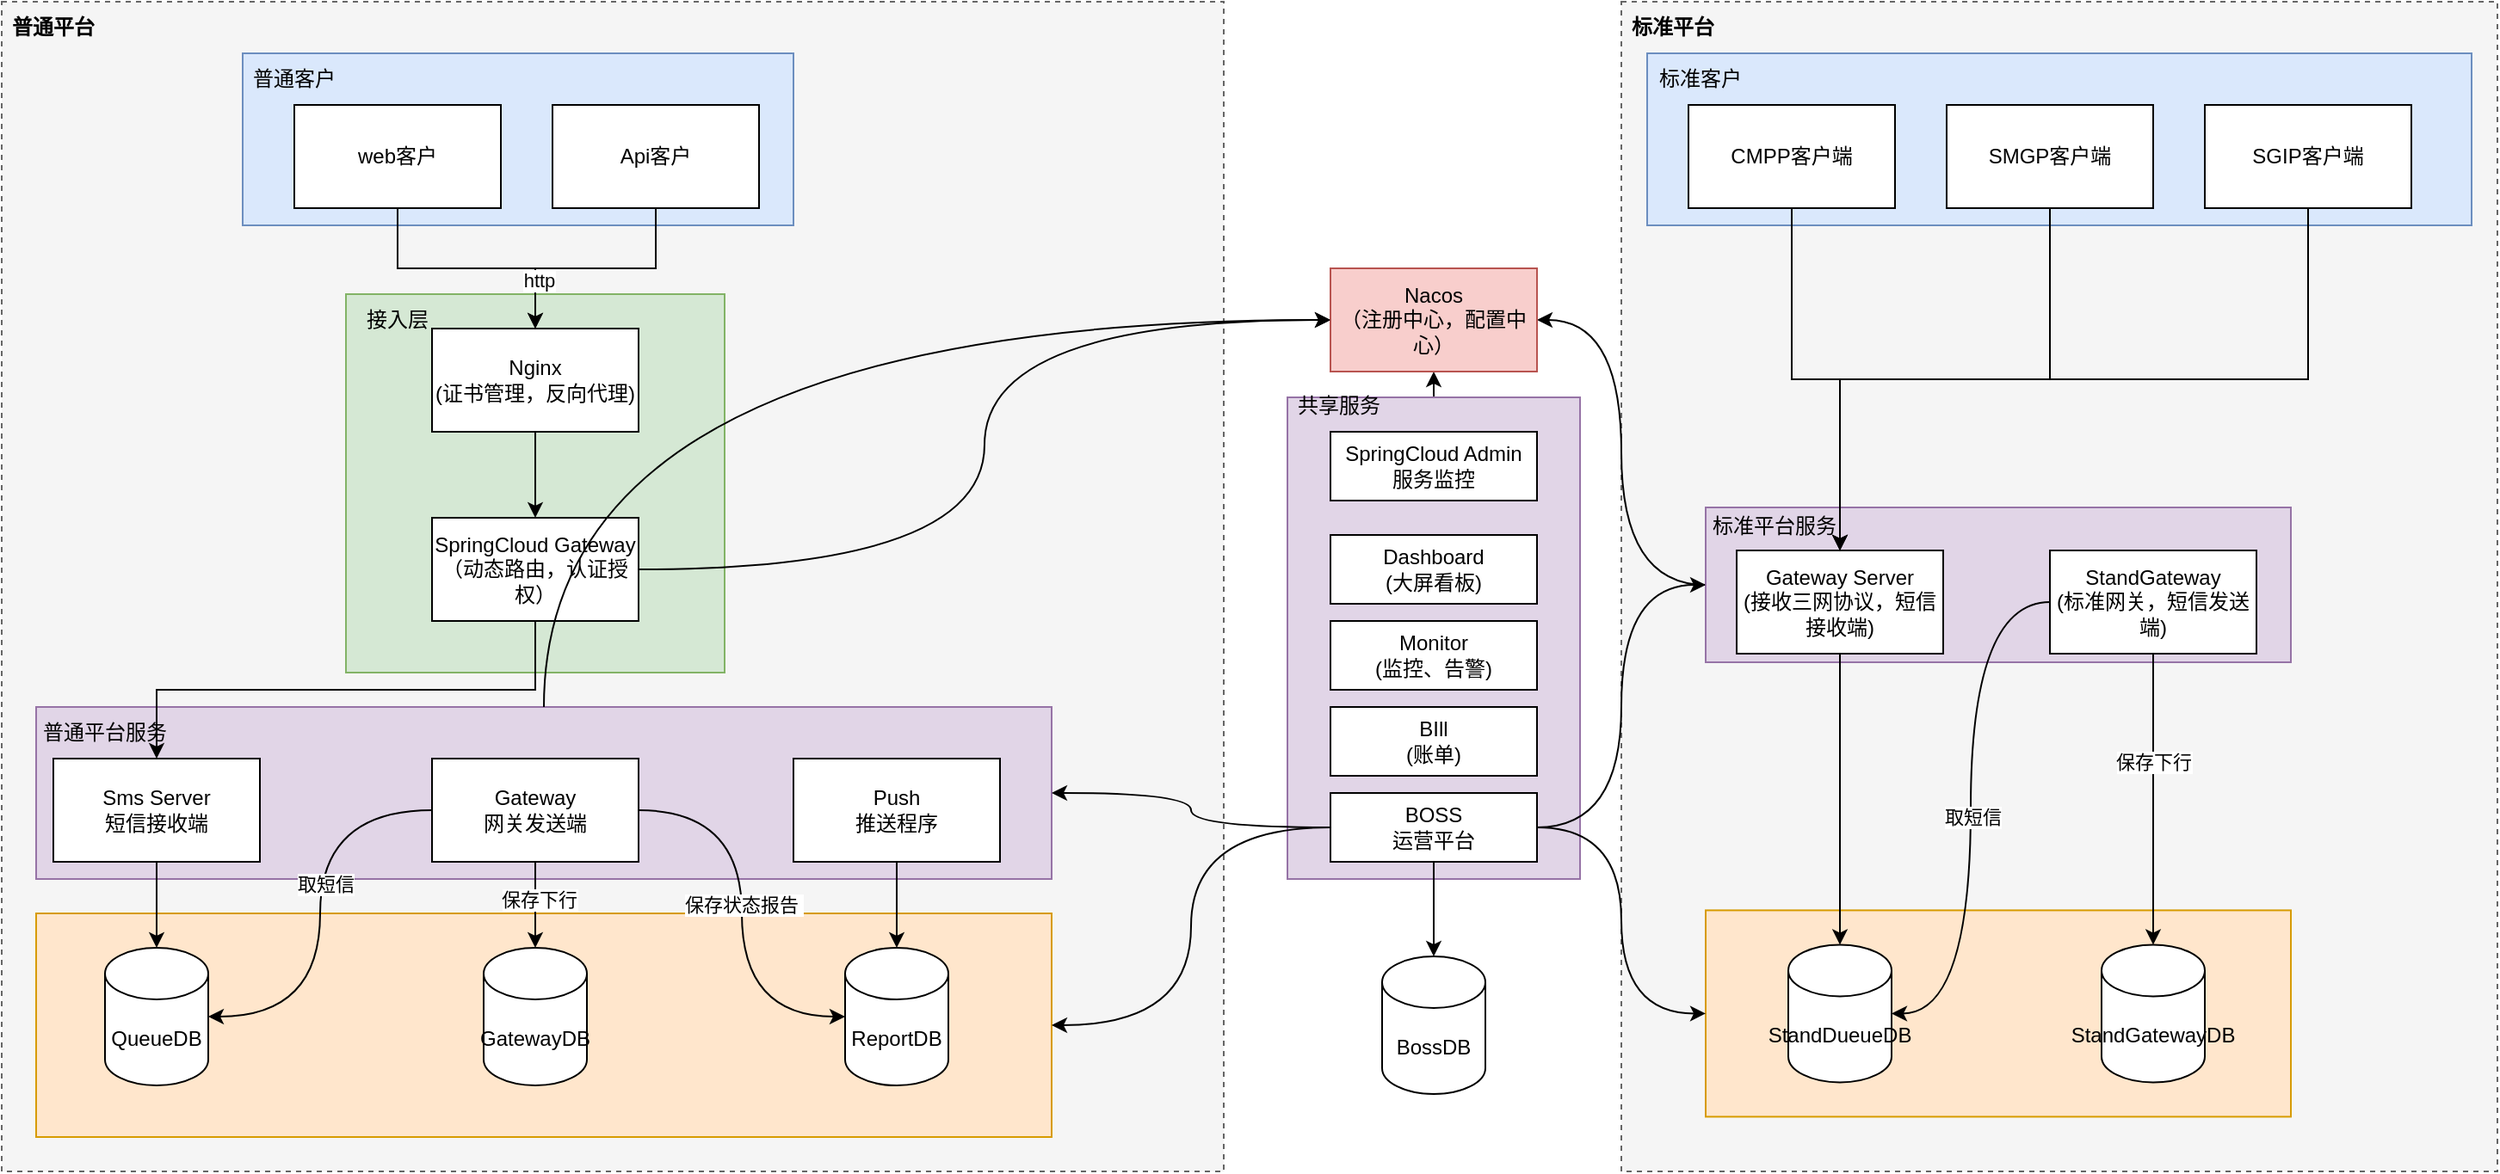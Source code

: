 <mxfile version="24.7.8">
  <diagram name="第 1 页" id="ZZtnOp_Xm3Je1tsyHX88">
    <mxGraphModel dx="1509" dy="785" grid="1" gridSize="10" guides="1" tooltips="1" connect="1" arrows="1" fold="1" page="1" pageScale="1" pageWidth="827" pageHeight="1169" math="0" shadow="0">
      <root>
        <mxCell id="0" />
        <mxCell id="1" parent="0" />
        <mxCell id="wKqaV-QkhD1benHEGnf--63" value="" style="rounded=0;whiteSpace=wrap;html=1;fillColor=#f5f5f5;fontColor=#333333;strokeColor=#666666;dashed=1;" vertex="1" parent="1">
          <mxGeometry x="1021" y="20" width="509" height="680" as="geometry" />
        </mxCell>
        <mxCell id="wKqaV-QkhD1benHEGnf--159" value="" style="rounded=0;whiteSpace=wrap;html=1;fillColor=#dae8fc;strokeColor=#6c8ebf;" vertex="1" parent="1">
          <mxGeometry x="1036" y="50" width="479" height="100" as="geometry" />
        </mxCell>
        <mxCell id="wKqaV-QkhD1benHEGnf--152" value="" style="rounded=0;whiteSpace=wrap;html=1;fillColor=#ffe6cc;strokeColor=#d79b00;" vertex="1" parent="1">
          <mxGeometry x="1070" y="548.21" width="340" height="120" as="geometry" />
        </mxCell>
        <mxCell id="wKqaV-QkhD1benHEGnf--153" style="edgeStyle=orthogonalEdgeStyle;rounded=0;orthogonalLoop=1;jettySize=auto;html=1;exitX=0;exitY=0.5;exitDx=0;exitDy=0;entryX=1;entryY=0.5;entryDx=0;entryDy=0;elbow=vertical;curved=1;" edge="1" parent="1" source="wKqaV-QkhD1benHEGnf--150" target="wKqaV-QkhD1benHEGnf--27">
          <mxGeometry relative="1" as="geometry" />
        </mxCell>
        <mxCell id="wKqaV-QkhD1benHEGnf--150" value="" style="rounded=0;whiteSpace=wrap;html=1;fillColor=#e1d5e7;strokeColor=#9673a6;" vertex="1" parent="1">
          <mxGeometry x="1070" y="314" width="340" height="90" as="geometry" />
        </mxCell>
        <mxCell id="wKqaV-QkhD1benHEGnf--140" style="edgeStyle=orthogonalEdgeStyle;rounded=0;orthogonalLoop=1;jettySize=auto;html=1;exitX=0.5;exitY=0;exitDx=0;exitDy=0;entryX=0.5;entryY=1;entryDx=0;entryDy=0;" edge="1" parent="1" source="wKqaV-QkhD1benHEGnf--133" target="wKqaV-QkhD1benHEGnf--27">
          <mxGeometry relative="1" as="geometry" />
        </mxCell>
        <mxCell id="wKqaV-QkhD1benHEGnf--133" value="" style="rounded=0;whiteSpace=wrap;html=1;fillColor=#e1d5e7;strokeColor=#9673a6;" vertex="1" parent="1">
          <mxGeometry x="827" y="250" width="170" height="280" as="geometry" />
        </mxCell>
        <mxCell id="wKqaV-QkhD1benHEGnf--61" value="" style="rounded=0;whiteSpace=wrap;html=1;fillColor=#f5f5f5;fontColor=#333333;strokeColor=#666666;dashed=1;" vertex="1" parent="1">
          <mxGeometry x="80" y="20" width="710" height="680" as="geometry" />
        </mxCell>
        <mxCell id="wKqaV-QkhD1benHEGnf--123" value="" style="rounded=0;whiteSpace=wrap;html=1;fillColor=#ffe6cc;strokeColor=#d79b00;" vertex="1" parent="1">
          <mxGeometry x="100" y="550" width="590" height="130" as="geometry" />
        </mxCell>
        <mxCell id="wKqaV-QkhD1benHEGnf--84" value="" style="rounded=0;whiteSpace=wrap;html=1;fillColor=#e1d5e7;strokeColor=#9673a6;" vertex="1" parent="1">
          <mxGeometry x="100" y="430" width="590" height="100" as="geometry" />
        </mxCell>
        <mxCell id="wKqaV-QkhD1benHEGnf--79" value="" style="rounded=0;whiteSpace=wrap;html=1;fillColor=#d5e8d4;strokeColor=#82b366;" vertex="1" parent="1">
          <mxGeometry x="280" y="190" width="220" height="220" as="geometry" />
        </mxCell>
        <mxCell id="wKqaV-QkhD1benHEGnf--59" value="" style="rounded=0;whiteSpace=wrap;html=1;fillColor=#dae8fc;strokeColor=#6c8ebf;" vertex="1" parent="1">
          <mxGeometry x="220" y="50" width="320" height="100" as="geometry" />
        </mxCell>
        <mxCell id="wKqaV-QkhD1benHEGnf--28" style="edgeStyle=orthogonalEdgeStyle;rounded=0;orthogonalLoop=1;jettySize=auto;html=1;exitX=0.5;exitY=1;exitDx=0;exitDy=0;" edge="1" parent="1" source="wKqaV-QkhD1benHEGnf--1" target="wKqaV-QkhD1benHEGnf--24">
          <mxGeometry relative="1" as="geometry" />
        </mxCell>
        <mxCell id="wKqaV-QkhD1benHEGnf--1" value="web客户" style="rounded=0;whiteSpace=wrap;html=1;" vertex="1" parent="1">
          <mxGeometry x="250" y="80" width="120" height="60" as="geometry" />
        </mxCell>
        <mxCell id="wKqaV-QkhD1benHEGnf--30" style="edgeStyle=orthogonalEdgeStyle;rounded=0;orthogonalLoop=1;jettySize=auto;html=1;exitX=0.5;exitY=1;exitDx=0;exitDy=0;entryX=0.5;entryY=0;entryDx=0;entryDy=0;" edge="1" parent="1" source="wKqaV-QkhD1benHEGnf--2" target="wKqaV-QkhD1benHEGnf--24">
          <mxGeometry relative="1" as="geometry" />
        </mxCell>
        <mxCell id="wKqaV-QkhD1benHEGnf--66" value="http" style="edgeLabel;html=1;align=center;verticalAlign=middle;resizable=0;points=[];" vertex="1" connectable="0" parent="wKqaV-QkhD1benHEGnf--30">
          <mxGeometry x="0.6" y="2" relative="1" as="geometry">
            <mxPoint as="offset" />
          </mxGeometry>
        </mxCell>
        <mxCell id="wKqaV-QkhD1benHEGnf--2" value="Api客户" style="rounded=0;whiteSpace=wrap;html=1;" vertex="1" parent="1">
          <mxGeometry x="400" y="80" width="120" height="60" as="geometry" />
        </mxCell>
        <mxCell id="wKqaV-QkhD1benHEGnf--31" style="edgeStyle=orthogonalEdgeStyle;rounded=0;orthogonalLoop=1;jettySize=auto;html=1;exitX=0.5;exitY=1;exitDx=0;exitDy=0;entryX=0.5;entryY=0;entryDx=0;entryDy=0;" edge="1" parent="1" source="wKqaV-QkhD1benHEGnf--24" target="wKqaV-QkhD1benHEGnf--25">
          <mxGeometry relative="1" as="geometry" />
        </mxCell>
        <mxCell id="wKqaV-QkhD1benHEGnf--24" value="Nginx&lt;br&gt;(证书管理，反向代理)" style="rounded=0;whiteSpace=wrap;html=1;" vertex="1" parent="1">
          <mxGeometry x="330" y="210" width="120" height="60" as="geometry" />
        </mxCell>
        <mxCell id="wKqaV-QkhD1benHEGnf--32" style="edgeStyle=orthogonalEdgeStyle;rounded=0;orthogonalLoop=1;jettySize=auto;html=1;exitX=1;exitY=0.5;exitDx=0;exitDy=0;entryX=0;entryY=0.5;entryDx=0;entryDy=0;elbow=vertical;curved=1;" edge="1" parent="1" source="wKqaV-QkhD1benHEGnf--25" target="wKqaV-QkhD1benHEGnf--27">
          <mxGeometry relative="1" as="geometry" />
        </mxCell>
        <mxCell id="wKqaV-QkhD1benHEGnf--115" style="edgeStyle=orthogonalEdgeStyle;rounded=0;orthogonalLoop=1;jettySize=auto;html=1;exitX=0.5;exitY=1;exitDx=0;exitDy=0;" edge="1" parent="1" source="wKqaV-QkhD1benHEGnf--25" target="wKqaV-QkhD1benHEGnf--26">
          <mxGeometry relative="1" as="geometry" />
        </mxCell>
        <mxCell id="wKqaV-QkhD1benHEGnf--25" value="SpringCloud Gateway&lt;br&gt;（动态路由，认证授权）" style="rounded=0;whiteSpace=wrap;html=1;" vertex="1" parent="1">
          <mxGeometry x="330" y="320" width="120" height="60" as="geometry" />
        </mxCell>
        <mxCell id="wKqaV-QkhD1benHEGnf--26" value="Sms Server&lt;br&gt;短信接收端" style="rounded=0;whiteSpace=wrap;html=1;" vertex="1" parent="1">
          <mxGeometry x="110" y="460" width="120" height="60" as="geometry" />
        </mxCell>
        <mxCell id="wKqaV-QkhD1benHEGnf--27" value="Nacos&lt;br&gt;（注册中心，配置中心）" style="rounded=0;whiteSpace=wrap;html=1;fillColor=#f8cecc;strokeColor=#b85450;" vertex="1" parent="1">
          <mxGeometry x="852" y="175" width="120" height="60" as="geometry" />
        </mxCell>
        <mxCell id="wKqaV-QkhD1benHEGnf--39" value="QueueDB" style="shape=cylinder3;whiteSpace=wrap;html=1;boundedLbl=1;backgroundOutline=1;size=15;" vertex="1" parent="1">
          <mxGeometry x="140" y="570" width="60" height="80" as="geometry" />
        </mxCell>
        <mxCell id="wKqaV-QkhD1benHEGnf--41" style="edgeStyle=orthogonalEdgeStyle;rounded=0;orthogonalLoop=1;jettySize=auto;html=1;exitX=0.5;exitY=1;exitDx=0;exitDy=0;entryX=0.5;entryY=0;entryDx=0;entryDy=0;entryPerimeter=0;" edge="1" parent="1" source="wKqaV-QkhD1benHEGnf--26" target="wKqaV-QkhD1benHEGnf--39">
          <mxGeometry relative="1" as="geometry" />
        </mxCell>
        <mxCell id="wKqaV-QkhD1benHEGnf--50" style="edgeStyle=orthogonalEdgeStyle;rounded=0;orthogonalLoop=1;jettySize=auto;html=1;exitX=0.5;exitY=1;exitDx=0;exitDy=0;" edge="1" parent="1" source="wKqaV-QkhD1benHEGnf--45" target="wKqaV-QkhD1benHEGnf--49">
          <mxGeometry relative="1" as="geometry" />
        </mxCell>
        <mxCell id="wKqaV-QkhD1benHEGnf--102" value="保存下行" style="edgeLabel;html=1;align=center;verticalAlign=middle;resizable=0;points=[];" vertex="1" connectable="0" parent="wKqaV-QkhD1benHEGnf--50">
          <mxGeometry x="-0.147" y="2" relative="1" as="geometry">
            <mxPoint as="offset" />
          </mxGeometry>
        </mxCell>
        <mxCell id="wKqaV-QkhD1benHEGnf--45" value="Gateway&lt;br&gt;网关发送端" style="rounded=0;whiteSpace=wrap;html=1;" vertex="1" parent="1">
          <mxGeometry x="330" y="460" width="120" height="60" as="geometry" />
        </mxCell>
        <mxCell id="wKqaV-QkhD1benHEGnf--48" value="ReportDB" style="shape=cylinder3;whiteSpace=wrap;html=1;boundedLbl=1;backgroundOutline=1;size=15;" vertex="1" parent="1">
          <mxGeometry x="570" y="570" width="60" height="80" as="geometry" />
        </mxCell>
        <mxCell id="wKqaV-QkhD1benHEGnf--49" value="GatewayDB" style="shape=cylinder3;whiteSpace=wrap;html=1;boundedLbl=1;backgroundOutline=1;size=15;" vertex="1" parent="1">
          <mxGeometry x="360" y="570" width="60" height="80" as="geometry" />
        </mxCell>
        <mxCell id="wKqaV-QkhD1benHEGnf--54" value="BossDB" style="shape=cylinder3;whiteSpace=wrap;html=1;boundedLbl=1;backgroundOutline=1;size=15;" vertex="1" parent="1">
          <mxGeometry x="882" y="575" width="60" height="80" as="geometry" />
        </mxCell>
        <mxCell id="wKqaV-QkhD1benHEGnf--81" style="edgeStyle=orthogonalEdgeStyle;rounded=0;orthogonalLoop=1;jettySize=auto;html=1;exitX=0.5;exitY=1;exitDx=0;exitDy=0;" edge="1" parent="1" source="wKqaV-QkhD1benHEGnf--56" target="wKqaV-QkhD1benHEGnf--48">
          <mxGeometry relative="1" as="geometry" />
        </mxCell>
        <mxCell id="wKqaV-QkhD1benHEGnf--56" value="Push&lt;br&gt;推送程序" style="rounded=0;whiteSpace=wrap;html=1;" vertex="1" parent="1">
          <mxGeometry x="540" y="460" width="120" height="60" as="geometry" />
        </mxCell>
        <mxCell id="wKqaV-QkhD1benHEGnf--60" value="普通客户" style="text;html=1;align=center;verticalAlign=middle;whiteSpace=wrap;rounded=0;" vertex="1" parent="1">
          <mxGeometry x="220" y="50" width="60" height="30" as="geometry" />
        </mxCell>
        <mxCell id="wKqaV-QkhD1benHEGnf--62" value="普通平台" style="text;html=1;align=center;verticalAlign=middle;whiteSpace=wrap;rounded=0;fontStyle=1" vertex="1" parent="1">
          <mxGeometry x="80" y="20" width="60" height="30" as="geometry" />
        </mxCell>
        <mxCell id="wKqaV-QkhD1benHEGnf--65" value="标准平台" style="text;html=1;align=center;verticalAlign=middle;whiteSpace=wrap;rounded=0;fontStyle=1" vertex="1" parent="1">
          <mxGeometry x="1021" y="20" width="60" height="30" as="geometry" />
        </mxCell>
        <mxCell id="wKqaV-QkhD1benHEGnf--71" style="edgeStyle=orthogonalEdgeStyle;rounded=0;orthogonalLoop=1;jettySize=auto;html=1;exitX=0.5;exitY=1;exitDx=0;exitDy=0;" edge="1" parent="1" source="wKqaV-QkhD1benHEGnf--67" target="wKqaV-QkhD1benHEGnf--70">
          <mxGeometry relative="1" as="geometry" />
        </mxCell>
        <mxCell id="wKqaV-QkhD1benHEGnf--67" value="CMPP客户端" style="rounded=0;whiteSpace=wrap;html=1;" vertex="1" parent="1">
          <mxGeometry x="1060" y="80" width="120" height="60" as="geometry" />
        </mxCell>
        <mxCell id="wKqaV-QkhD1benHEGnf--73" style="edgeStyle=orthogonalEdgeStyle;rounded=0;orthogonalLoop=1;jettySize=auto;html=1;exitX=0.5;exitY=1;exitDx=0;exitDy=0;entryX=0.5;entryY=0;entryDx=0;entryDy=0;" edge="1" parent="1" source="wKqaV-QkhD1benHEGnf--68" target="wKqaV-QkhD1benHEGnf--70">
          <mxGeometry relative="1" as="geometry" />
        </mxCell>
        <mxCell id="wKqaV-QkhD1benHEGnf--68" value="SMGP客户端" style="rounded=0;whiteSpace=wrap;html=1;" vertex="1" parent="1">
          <mxGeometry x="1210" y="80" width="120" height="60" as="geometry" />
        </mxCell>
        <mxCell id="wKqaV-QkhD1benHEGnf--72" style="edgeStyle=orthogonalEdgeStyle;rounded=0;orthogonalLoop=1;jettySize=auto;html=1;exitX=0.5;exitY=1;exitDx=0;exitDy=0;entryX=0.5;entryY=0;entryDx=0;entryDy=0;" edge="1" parent="1" source="wKqaV-QkhD1benHEGnf--69" target="wKqaV-QkhD1benHEGnf--70">
          <mxGeometry relative="1" as="geometry" />
        </mxCell>
        <mxCell id="wKqaV-QkhD1benHEGnf--69" value="SGIP客户端" style="rounded=0;whiteSpace=wrap;html=1;" vertex="1" parent="1">
          <mxGeometry x="1360" y="80" width="120" height="60" as="geometry" />
        </mxCell>
        <mxCell id="wKqaV-QkhD1benHEGnf--70" value="Gateway Server&lt;br&gt;(接收三网协议，短信接收端)" style="rounded=0;whiteSpace=wrap;html=1;" vertex="1" parent="1">
          <mxGeometry x="1088" y="339" width="120" height="60" as="geometry" />
        </mxCell>
        <mxCell id="wKqaV-QkhD1benHEGnf--154" style="edgeStyle=orthogonalEdgeStyle;rounded=0;orthogonalLoop=1;jettySize=auto;html=1;exitX=0;exitY=0.5;exitDx=0;exitDy=0;entryX=1;entryY=0.5;entryDx=0;entryDy=0;elbow=vertical;curved=1;" edge="1" parent="1" source="wKqaV-QkhD1benHEGnf--75" target="wKqaV-QkhD1benHEGnf--84">
          <mxGeometry relative="1" as="geometry" />
        </mxCell>
        <mxCell id="wKqaV-QkhD1benHEGnf--155" style="edgeStyle=orthogonalEdgeStyle;rounded=0;orthogonalLoop=1;jettySize=auto;html=1;exitX=0;exitY=0.5;exitDx=0;exitDy=0;entryX=1;entryY=0.5;entryDx=0;entryDy=0;curved=1;" edge="1" parent="1" source="wKqaV-QkhD1benHEGnf--75" target="wKqaV-QkhD1benHEGnf--123">
          <mxGeometry relative="1" as="geometry" />
        </mxCell>
        <mxCell id="wKqaV-QkhD1benHEGnf--157" style="edgeStyle=orthogonalEdgeStyle;rounded=0;orthogonalLoop=1;jettySize=auto;html=1;exitX=1;exitY=0.5;exitDx=0;exitDy=0;entryX=0;entryY=0.5;entryDx=0;entryDy=0;curved=1;" edge="1" parent="1" source="wKqaV-QkhD1benHEGnf--75" target="wKqaV-QkhD1benHEGnf--150">
          <mxGeometry relative="1" as="geometry" />
        </mxCell>
        <mxCell id="wKqaV-QkhD1benHEGnf--158" style="edgeStyle=orthogonalEdgeStyle;rounded=0;orthogonalLoop=1;jettySize=auto;html=1;exitX=1;exitY=0.5;exitDx=0;exitDy=0;entryX=0;entryY=0.5;entryDx=0;entryDy=0;curved=1;" edge="1" parent="1" source="wKqaV-QkhD1benHEGnf--75" target="wKqaV-QkhD1benHEGnf--152">
          <mxGeometry relative="1" as="geometry" />
        </mxCell>
        <mxCell id="wKqaV-QkhD1benHEGnf--75" value="BOSS&lt;br&gt;运营平台" style="rounded=0;whiteSpace=wrap;html=1;" vertex="1" parent="1">
          <mxGeometry x="852" y="480" width="120" height="40" as="geometry" />
        </mxCell>
        <mxCell id="wKqaV-QkhD1benHEGnf--76" value="Monitor&lt;br&gt;(监控、告警)" style="rounded=0;whiteSpace=wrap;html=1;" vertex="1" parent="1">
          <mxGeometry x="852" y="380" width="120" height="40" as="geometry" />
        </mxCell>
        <mxCell id="wKqaV-QkhD1benHEGnf--77" value="BIll&lt;br&gt;(账单)" style="rounded=0;whiteSpace=wrap;html=1;" vertex="1" parent="1">
          <mxGeometry x="852" y="430" width="120" height="40" as="geometry" />
        </mxCell>
        <mxCell id="wKqaV-QkhD1benHEGnf--78" value="Dashboard&lt;br&gt;(大屏看板)" style="rounded=0;whiteSpace=wrap;html=1;" vertex="1" parent="1">
          <mxGeometry x="852" y="330" width="120" height="40" as="geometry" />
        </mxCell>
        <mxCell id="wKqaV-QkhD1benHEGnf--80" value="接入层" style="text;html=1;align=center;verticalAlign=middle;whiteSpace=wrap;rounded=0;" vertex="1" parent="1">
          <mxGeometry x="280" y="190" width="60" height="30" as="geometry" />
        </mxCell>
        <mxCell id="wKqaV-QkhD1benHEGnf--100" style="edgeStyle=orthogonalEdgeStyle;rounded=0;orthogonalLoop=1;jettySize=auto;html=1;exitX=0;exitY=0.5;exitDx=0;exitDy=0;entryX=1;entryY=0.5;entryDx=0;entryDy=0;entryPerimeter=0;curved=1;" edge="1" parent="1" source="wKqaV-QkhD1benHEGnf--45" target="wKqaV-QkhD1benHEGnf--39">
          <mxGeometry relative="1" as="geometry" />
        </mxCell>
        <mxCell id="wKqaV-QkhD1benHEGnf--101" value="取短信" style="edgeLabel;html=1;align=center;verticalAlign=middle;resizable=0;points=[];" vertex="1" connectable="0" parent="wKqaV-QkhD1benHEGnf--100">
          <mxGeometry x="-0.137" y="3" relative="1" as="geometry">
            <mxPoint as="offset" />
          </mxGeometry>
        </mxCell>
        <mxCell id="wKqaV-QkhD1benHEGnf--103" style="edgeStyle=orthogonalEdgeStyle;rounded=0;orthogonalLoop=1;jettySize=auto;html=1;exitX=1;exitY=0.5;exitDx=0;exitDy=0;entryX=0;entryY=0.5;entryDx=0;entryDy=0;entryPerimeter=0;curved=1;" edge="1" parent="1" source="wKqaV-QkhD1benHEGnf--45" target="wKqaV-QkhD1benHEGnf--48">
          <mxGeometry relative="1" as="geometry" />
        </mxCell>
        <mxCell id="wKqaV-QkhD1benHEGnf--104" value="保存状态报告&amp;nbsp;" style="edgeLabel;html=1;align=center;verticalAlign=middle;resizable=0;points=[];" vertex="1" connectable="0" parent="wKqaV-QkhD1benHEGnf--103">
          <mxGeometry x="-0.046" y="1" relative="1" as="geometry">
            <mxPoint as="offset" />
          </mxGeometry>
        </mxCell>
        <mxCell id="wKqaV-QkhD1benHEGnf--134" value="共享服务" style="text;html=1;align=center;verticalAlign=middle;whiteSpace=wrap;rounded=0;" vertex="1" parent="1">
          <mxGeometry x="827" y="240" width="60" height="30" as="geometry" />
        </mxCell>
        <mxCell id="wKqaV-QkhD1benHEGnf--135" value="普通平台服务" style="text;html=1;align=center;verticalAlign=middle;whiteSpace=wrap;rounded=0;" vertex="1" parent="1">
          <mxGeometry x="90" y="430" width="100" height="30" as="geometry" />
        </mxCell>
        <mxCell id="wKqaV-QkhD1benHEGnf--137" style="edgeStyle=orthogonalEdgeStyle;rounded=0;orthogonalLoop=1;jettySize=auto;html=1;exitX=0.5;exitY=1;exitDx=0;exitDy=0;entryX=0.5;entryY=0;entryDx=0;entryDy=0;entryPerimeter=0;" edge="1" parent="1" source="wKqaV-QkhD1benHEGnf--75" target="wKqaV-QkhD1benHEGnf--54">
          <mxGeometry relative="1" as="geometry" />
        </mxCell>
        <mxCell id="wKqaV-QkhD1benHEGnf--139" style="edgeStyle=orthogonalEdgeStyle;rounded=0;orthogonalLoop=1;jettySize=auto;html=1;exitX=0.5;exitY=0;exitDx=0;exitDy=0;entryX=0;entryY=0.5;entryDx=0;entryDy=0;elbow=vertical;curved=1;" edge="1" parent="1" source="wKqaV-QkhD1benHEGnf--84" target="wKqaV-QkhD1benHEGnf--27">
          <mxGeometry relative="1" as="geometry" />
        </mxCell>
        <mxCell id="wKqaV-QkhD1benHEGnf--141" value="SpringCloud Admin&lt;br&gt;服务监控" style="rounded=0;whiteSpace=wrap;html=1;" vertex="1" parent="1">
          <mxGeometry x="852" y="270" width="120" height="40" as="geometry" />
        </mxCell>
        <mxCell id="wKqaV-QkhD1benHEGnf--142" value="StandGateway&lt;br&gt;(标准网关，短信发送端)" style="rounded=0;whiteSpace=wrap;html=1;" vertex="1" parent="1">
          <mxGeometry x="1270" y="339" width="120" height="60" as="geometry" />
        </mxCell>
        <mxCell id="wKqaV-QkhD1benHEGnf--143" value="StandDueueDB" style="shape=cylinder3;whiteSpace=wrap;html=1;boundedLbl=1;backgroundOutline=1;size=15;" vertex="1" parent="1">
          <mxGeometry x="1118" y="568.21" width="60" height="80" as="geometry" />
        </mxCell>
        <mxCell id="wKqaV-QkhD1benHEGnf--144" value="StandGatewayDB" style="shape=cylinder3;whiteSpace=wrap;html=1;boundedLbl=1;backgroundOutline=1;size=15;" vertex="1" parent="1">
          <mxGeometry x="1300" y="568.21" width="60" height="80" as="geometry" />
        </mxCell>
        <mxCell id="wKqaV-QkhD1benHEGnf--145" style="edgeStyle=orthogonalEdgeStyle;rounded=0;orthogonalLoop=1;jettySize=auto;html=1;exitX=0.5;exitY=1;exitDx=0;exitDy=0;entryX=0.5;entryY=0;entryDx=0;entryDy=0;entryPerimeter=0;" edge="1" parent="1" source="wKqaV-QkhD1benHEGnf--70" target="wKqaV-QkhD1benHEGnf--143">
          <mxGeometry relative="1" as="geometry" />
        </mxCell>
        <mxCell id="wKqaV-QkhD1benHEGnf--146" style="edgeStyle=orthogonalEdgeStyle;rounded=0;orthogonalLoop=1;jettySize=auto;html=1;exitX=0.5;exitY=1;exitDx=0;exitDy=0;entryX=0.5;entryY=0;entryDx=0;entryDy=0;entryPerimeter=0;" edge="1" parent="1" source="wKqaV-QkhD1benHEGnf--142" target="wKqaV-QkhD1benHEGnf--144">
          <mxGeometry relative="1" as="geometry" />
        </mxCell>
        <mxCell id="wKqaV-QkhD1benHEGnf--149" value="保存下行" style="edgeLabel;html=1;align=center;verticalAlign=middle;resizable=0;points=[];" vertex="1" connectable="0" parent="wKqaV-QkhD1benHEGnf--146">
          <mxGeometry x="-0.275" relative="1" as="geometry">
            <mxPoint y="1" as="offset" />
          </mxGeometry>
        </mxCell>
        <mxCell id="wKqaV-QkhD1benHEGnf--147" style="edgeStyle=orthogonalEdgeStyle;rounded=0;orthogonalLoop=1;jettySize=auto;html=1;exitX=0;exitY=0.5;exitDx=0;exitDy=0;entryX=1;entryY=0.5;entryDx=0;entryDy=0;entryPerimeter=0;curved=1;" edge="1" parent="1" source="wKqaV-QkhD1benHEGnf--142" target="wKqaV-QkhD1benHEGnf--143">
          <mxGeometry relative="1" as="geometry" />
        </mxCell>
        <mxCell id="wKqaV-QkhD1benHEGnf--148" value="取短信" style="edgeLabel;html=1;align=center;verticalAlign=middle;resizable=0;points=[];" vertex="1" connectable="0" parent="wKqaV-QkhD1benHEGnf--147">
          <mxGeometry x="0.034" y="1" relative="1" as="geometry">
            <mxPoint as="offset" />
          </mxGeometry>
        </mxCell>
        <mxCell id="wKqaV-QkhD1benHEGnf--151" value="标准平台服务" style="text;html=1;align=center;verticalAlign=middle;whiteSpace=wrap;rounded=0;" vertex="1" parent="1">
          <mxGeometry x="1070" y="310" width="80" height="30" as="geometry" />
        </mxCell>
        <mxCell id="wKqaV-QkhD1benHEGnf--160" value="标准客户" style="text;html=1;align=center;verticalAlign=middle;whiteSpace=wrap;rounded=0;" vertex="1" parent="1">
          <mxGeometry x="1037" y="50" width="60" height="30" as="geometry" />
        </mxCell>
      </root>
    </mxGraphModel>
  </diagram>
</mxfile>
